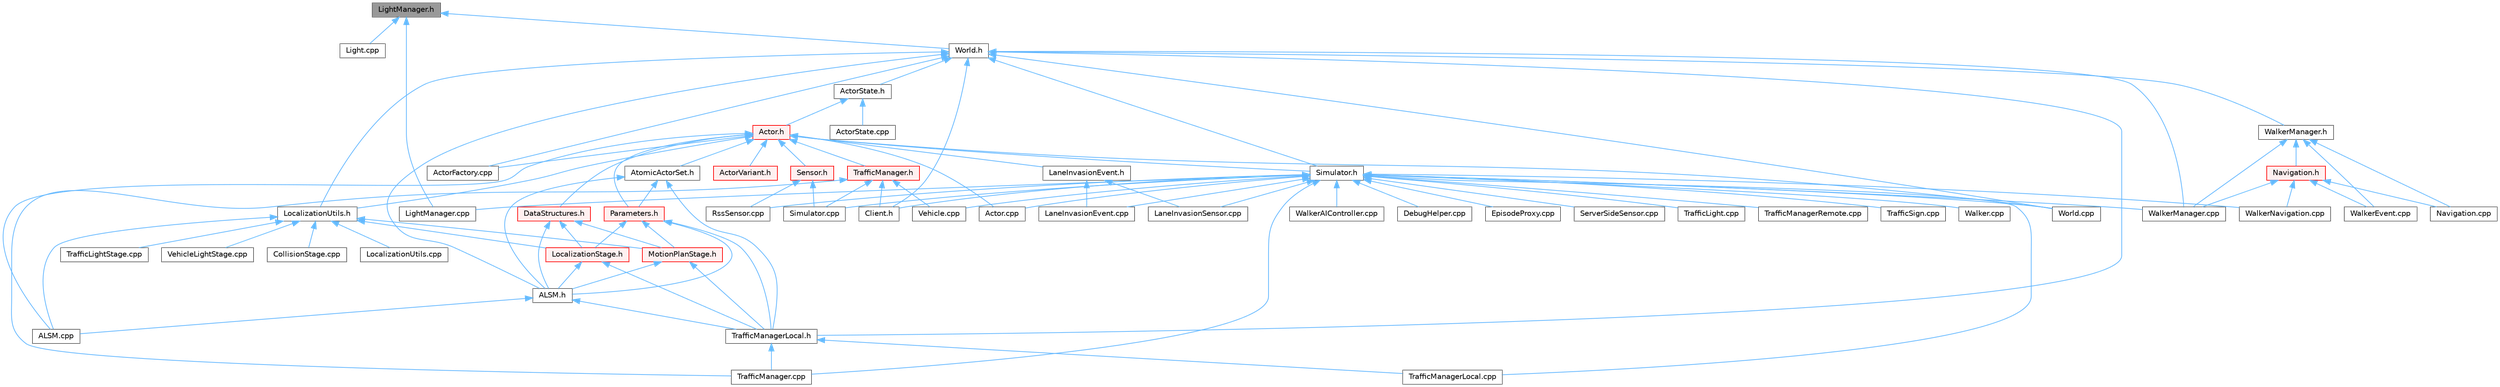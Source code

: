 digraph "LightManager.h"
{
 // INTERACTIVE_SVG=YES
 // LATEX_PDF_SIZE
  bgcolor="transparent";
  edge [fontname=Helvetica,fontsize=10,labelfontname=Helvetica,labelfontsize=10];
  node [fontname=Helvetica,fontsize=10,shape=box,height=0.2,width=0.4];
  Node1 [id="Node000001",label="LightManager.h",height=0.2,width=0.4,color="gray40", fillcolor="grey60", style="filled", fontcolor="black",tooltip=" "];
  Node1 -> Node2 [id="edge1_Node000001_Node000002",dir="back",color="steelblue1",style="solid",tooltip=" "];
  Node2 [id="Node000002",label="Light.cpp",height=0.2,width=0.4,color="grey40", fillcolor="white", style="filled",URL="$d2/d41/Light_8cpp.html",tooltip=" "];
  Node1 -> Node3 [id="edge2_Node000001_Node000003",dir="back",color="steelblue1",style="solid",tooltip=" "];
  Node3 [id="Node000003",label="LightManager.cpp",height=0.2,width=0.4,color="grey40", fillcolor="white", style="filled",URL="$d3/d1d/LightManager_8cpp.html",tooltip=" "];
  Node1 -> Node4 [id="edge3_Node000001_Node000004",dir="back",color="steelblue1",style="solid",tooltip=" "];
  Node4 [id="Node000004",label="World.h",height=0.2,width=0.4,color="grey40", fillcolor="white", style="filled",URL="$dd/d5b/World_8h.html",tooltip=" "];
  Node4 -> Node5 [id="edge4_Node000004_Node000005",dir="back",color="steelblue1",style="solid",tooltip=" "];
  Node5 [id="Node000005",label="ALSM.h",height=0.2,width=0.4,color="grey40", fillcolor="white", style="filled",URL="$dc/d2c/ALSM_8h.html",tooltip=" "];
  Node5 -> Node6 [id="edge5_Node000005_Node000006",dir="back",color="steelblue1",style="solid",tooltip=" "];
  Node6 [id="Node000006",label="ALSM.cpp",height=0.2,width=0.4,color="grey40", fillcolor="white", style="filled",URL="$d9/da8/ALSM_8cpp.html",tooltip=" "];
  Node5 -> Node7 [id="edge6_Node000005_Node000007",dir="back",color="steelblue1",style="solid",tooltip=" "];
  Node7 [id="Node000007",label="TrafficManagerLocal.h",height=0.2,width=0.4,color="grey40", fillcolor="white", style="filled",URL="$db/ddf/TrafficManagerLocal_8h.html",tooltip=" "];
  Node7 -> Node8 [id="edge7_Node000007_Node000008",dir="back",color="steelblue1",style="solid",tooltip=" "];
  Node8 [id="Node000008",label="TrafficManager.cpp",height=0.2,width=0.4,color="grey40", fillcolor="white", style="filled",URL="$db/d04/TrafficManager_8cpp.html",tooltip=" "];
  Node7 -> Node9 [id="edge8_Node000007_Node000009",dir="back",color="steelblue1",style="solid",tooltip=" "];
  Node9 [id="Node000009",label="TrafficManagerLocal.cpp",height=0.2,width=0.4,color="grey40", fillcolor="white", style="filled",URL="$da/d53/TrafficManagerLocal_8cpp.html",tooltip=" "];
  Node4 -> Node10 [id="edge9_Node000004_Node000010",dir="back",color="steelblue1",style="solid",tooltip=" "];
  Node10 [id="Node000010",label="ActorFactory.cpp",height=0.2,width=0.4,color="grey40", fillcolor="white", style="filled",URL="$df/dd6/ActorFactory_8cpp.html",tooltip=" "];
  Node4 -> Node11 [id="edge10_Node000004_Node000011",dir="back",color="steelblue1",style="solid",tooltip=" "];
  Node11 [id="Node000011",label="ActorState.h",height=0.2,width=0.4,color="grey40", fillcolor="white", style="filled",URL="$d4/d22/client_2detail_2ActorState_8h.html",tooltip=" "];
  Node11 -> Node12 [id="edge11_Node000011_Node000012",dir="back",color="steelblue1",style="solid",tooltip=" "];
  Node12 [id="Node000012",label="Actor.h",height=0.2,width=0.4,color="red", fillcolor="#FFF0F0", style="filled",URL="$da/d48/client_2Actor_8h.html",tooltip=" "];
  Node12 -> Node6 [id="edge12_Node000012_Node000006",dir="back",color="steelblue1",style="solid",tooltip=" "];
  Node12 -> Node13 [id="edge13_Node000012_Node000013",dir="back",color="steelblue1",style="solid",tooltip=" "];
  Node13 [id="Node000013",label="Actor.cpp",height=0.2,width=0.4,color="grey40", fillcolor="white", style="filled",URL="$d4/d34/Actor_8cpp.html",tooltip=" "];
  Node12 -> Node10 [id="edge14_Node000012_Node000010",dir="back",color="steelblue1",style="solid",tooltip=" "];
  Node12 -> Node14 [id="edge15_Node000012_Node000014",dir="back",color="steelblue1",style="solid",tooltip=" "];
  Node14 [id="Node000014",label="ActorVariant.h",height=0.2,width=0.4,color="red", fillcolor="#FFF0F0", style="filled",URL="$d9/d0d/ActorVariant_8h.html",tooltip=" "];
  Node12 -> Node41 [id="edge16_Node000012_Node000041",dir="back",color="steelblue1",style="solid",tooltip=" "];
  Node41 [id="Node000041",label="AtomicActorSet.h",height=0.2,width=0.4,color="grey40", fillcolor="white", style="filled",URL="$dd/dfa/AtomicActorSet_8h.html",tooltip=" "];
  Node41 -> Node5 [id="edge17_Node000041_Node000005",dir="back",color="steelblue1",style="solid",tooltip=" "];
  Node41 -> Node42 [id="edge18_Node000041_Node000042",dir="back",color="steelblue1",style="solid",tooltip=" "];
  Node42 [id="Node000042",label="Parameters.h",height=0.2,width=0.4,color="red", fillcolor="#FFF0F0", style="filled",URL="$d9/dd7/Parameters_8h.html",tooltip=" "];
  Node42 -> Node5 [id="edge19_Node000042_Node000005",dir="back",color="steelblue1",style="solid",tooltip=" "];
  Node42 -> Node20 [id="edge20_Node000042_Node000020",dir="back",color="steelblue1",style="solid",tooltip=" "];
  Node20 [id="Node000020",label="LocalizationStage.h",height=0.2,width=0.4,color="red", fillcolor="#FFF0F0", style="filled",URL="$d9/df4/LocalizationStage_8h.html",tooltip=" "];
  Node20 -> Node5 [id="edge21_Node000020_Node000005",dir="back",color="steelblue1",style="solid",tooltip=" "];
  Node20 -> Node7 [id="edge22_Node000020_Node000007",dir="back",color="steelblue1",style="solid",tooltip=" "];
  Node42 -> Node23 [id="edge23_Node000042_Node000023",dir="back",color="steelblue1",style="solid",tooltip=" "];
  Node23 [id="Node000023",label="MotionPlanStage.h",height=0.2,width=0.4,color="red", fillcolor="#FFF0F0", style="filled",URL="$d3/d00/MotionPlanStage_8h.html",tooltip=" "];
  Node23 -> Node5 [id="edge24_Node000023_Node000005",dir="back",color="steelblue1",style="solid",tooltip=" "];
  Node23 -> Node7 [id="edge25_Node000023_Node000007",dir="back",color="steelblue1",style="solid",tooltip=" "];
  Node42 -> Node7 [id="edge26_Node000042_Node000007",dir="back",color="steelblue1",style="solid",tooltip=" "];
  Node41 -> Node7 [id="edge27_Node000041_Node000007",dir="back",color="steelblue1",style="solid",tooltip=" "];
  Node12 -> Node47 [id="edge28_Node000012_Node000047",dir="back",color="steelblue1",style="solid",tooltip=" "];
  Node47 [id="Node000047",label="DataStructures.h",height=0.2,width=0.4,color="red", fillcolor="#FFF0F0", style="filled",URL="$d0/d49/DataStructures_8h.html",tooltip=" "];
  Node47 -> Node5 [id="edge29_Node000047_Node000005",dir="back",color="steelblue1",style="solid",tooltip=" "];
  Node47 -> Node20 [id="edge30_Node000047_Node000020",dir="back",color="steelblue1",style="solid",tooltip=" "];
  Node47 -> Node23 [id="edge31_Node000047_Node000023",dir="back",color="steelblue1",style="solid",tooltip=" "];
  Node12 -> Node51 [id="edge32_Node000012_Node000051",dir="back",color="steelblue1",style="solid",tooltip=" "];
  Node51 [id="Node000051",label="LaneInvasionEvent.h",height=0.2,width=0.4,color="grey40", fillcolor="white", style="filled",URL="$de/d3a/LaneInvasionEvent_8h.html",tooltip=" "];
  Node51 -> Node52 [id="edge33_Node000051_Node000052",dir="back",color="steelblue1",style="solid",tooltip=" "];
  Node52 [id="Node000052",label="LaneInvasionEvent.cpp",height=0.2,width=0.4,color="grey40", fillcolor="white", style="filled",URL="$d6/d75/LaneInvasionEvent_8cpp.html",tooltip=" "];
  Node51 -> Node53 [id="edge34_Node000051_Node000053",dir="back",color="steelblue1",style="solid",tooltip=" "];
  Node53 [id="Node000053",label="LaneInvasionSensor.cpp",height=0.2,width=0.4,color="grey40", fillcolor="white", style="filled",URL="$dd/dbc/LibCarla_2source_2carla_2client_2LaneInvasionSensor_8cpp.html",tooltip=" "];
  Node12 -> Node18 [id="edge35_Node000012_Node000018",dir="back",color="steelblue1",style="solid",tooltip=" "];
  Node18 [id="Node000018",label="LocalizationUtils.h",height=0.2,width=0.4,color="grey40", fillcolor="white", style="filled",URL="$d2/d84/LocalizationUtils_8h.html",tooltip=" "];
  Node18 -> Node6 [id="edge36_Node000018_Node000006",dir="back",color="steelblue1",style="solid",tooltip=" "];
  Node18 -> Node19 [id="edge37_Node000018_Node000019",dir="back",color="steelblue1",style="solid",tooltip=" "];
  Node19 [id="Node000019",label="CollisionStage.cpp",height=0.2,width=0.4,color="grey40", fillcolor="white", style="filled",URL="$db/da2/CollisionStage_8cpp.html",tooltip=" "];
  Node18 -> Node20 [id="edge38_Node000018_Node000020",dir="back",color="steelblue1",style="solid",tooltip=" "];
  Node18 -> Node22 [id="edge39_Node000018_Node000022",dir="back",color="steelblue1",style="solid",tooltip=" "];
  Node22 [id="Node000022",label="LocalizationUtils.cpp",height=0.2,width=0.4,color="grey40", fillcolor="white", style="filled",URL="$d1/dd6/LocalizationUtils_8cpp.html",tooltip=" "];
  Node18 -> Node23 [id="edge40_Node000018_Node000023",dir="back",color="steelblue1",style="solid",tooltip=" "];
  Node18 -> Node25 [id="edge41_Node000018_Node000025",dir="back",color="steelblue1",style="solid",tooltip=" "];
  Node25 [id="Node000025",label="TrafficLightStage.cpp",height=0.2,width=0.4,color="grey40", fillcolor="white", style="filled",URL="$dc/d13/TrafficLightStage_8cpp.html",tooltip=" "];
  Node18 -> Node26 [id="edge42_Node000018_Node000026",dir="back",color="steelblue1",style="solid",tooltip=" "];
  Node26 [id="Node000026",label="VehicleLightStage.cpp",height=0.2,width=0.4,color="grey40", fillcolor="white", style="filled",URL="$d2/d11/VehicleLightStage_8cpp.html",tooltip=" "];
  Node12 -> Node42 [id="edge43_Node000012_Node000042",dir="back",color="steelblue1",style="solid",tooltip=" "];
  Node12 -> Node54 [id="edge44_Node000012_Node000054",dir="back",color="steelblue1",style="solid",tooltip=" "];
  Node54 [id="Node000054",label="Sensor.h",height=0.2,width=0.4,color="red", fillcolor="#FFF0F0", style="filled",URL="$d8/d58/LibCarla_2source_2carla_2client_2Sensor_8h.html",tooltip=" "];
  Node54 -> Node30 [id="edge45_Node000054_Node000030",dir="back",color="steelblue1",style="solid",tooltip=" "];
  Node30 [id="Node000030",label="RssSensor.cpp",height=0.2,width=0.4,color="grey40", fillcolor="white", style="filled",URL="$d8/d77/LibCarla_2source_2carla_2rss_2RssSensor_8cpp.html",tooltip=" "];
  Node54 -> Node60 [id="edge46_Node000054_Node000060",dir="back",color="steelblue1",style="solid",tooltip=" "];
  Node60 [id="Node000060",label="Simulator.cpp",height=0.2,width=0.4,color="grey40", fillcolor="white", style="filled",URL="$d2/d0c/Simulator_8cpp.html",tooltip=" "];
  Node12 -> Node61 [id="edge47_Node000012_Node000061",dir="back",color="steelblue1",style="solid",tooltip=" "];
  Node61 [id="Node000061",label="Simulator.h",height=0.2,width=0.4,color="grey40", fillcolor="white", style="filled",URL="$d6/d4a/Simulator_8h.html",tooltip=" "];
  Node61 -> Node13 [id="edge48_Node000061_Node000013",dir="back",color="steelblue1",style="solid",tooltip=" "];
  Node61 -> Node62 [id="edge49_Node000061_Node000062",dir="back",color="steelblue1",style="solid",tooltip=" "];
  Node62 [id="Node000062",label="Client.h",height=0.2,width=0.4,color="grey40", fillcolor="white", style="filled",URL="$dd/de3/client_2Client_8h.html",tooltip=" "];
  Node61 -> Node63 [id="edge50_Node000061_Node000063",dir="back",color="steelblue1",style="solid",tooltip=" "];
  Node63 [id="Node000063",label="DebugHelper.cpp",height=0.2,width=0.4,color="grey40", fillcolor="white", style="filled",URL="$d2/d01/DebugHelper_8cpp.html",tooltip=" "];
  Node61 -> Node64 [id="edge51_Node000061_Node000064",dir="back",color="steelblue1",style="solid",tooltip=" "];
  Node64 [id="Node000064",label="EpisodeProxy.cpp",height=0.2,width=0.4,color="grey40", fillcolor="white", style="filled",URL="$d2/d6b/EpisodeProxy_8cpp.html",tooltip=" "];
  Node61 -> Node52 [id="edge52_Node000061_Node000052",dir="back",color="steelblue1",style="solid",tooltip=" "];
  Node61 -> Node53 [id="edge53_Node000061_Node000053",dir="back",color="steelblue1",style="solid",tooltip=" "];
  Node61 -> Node3 [id="edge54_Node000061_Node000003",dir="back",color="steelblue1",style="solid",tooltip=" "];
  Node61 -> Node30 [id="edge55_Node000061_Node000030",dir="back",color="steelblue1",style="solid",tooltip=" "];
  Node61 -> Node59 [id="edge56_Node000061_Node000059",dir="back",color="steelblue1",style="solid",tooltip=" "];
  Node59 [id="Node000059",label="ServerSideSensor.cpp",height=0.2,width=0.4,color="grey40", fillcolor="white", style="filled",URL="$d1/da0/ServerSideSensor_8cpp.html",tooltip=" "];
  Node61 -> Node60 [id="edge57_Node000061_Node000060",dir="back",color="steelblue1",style="solid",tooltip=" "];
  Node61 -> Node32 [id="edge58_Node000061_Node000032",dir="back",color="steelblue1",style="solid",tooltip=" "];
  Node32 [id="Node000032",label="TrafficLight.cpp",height=0.2,width=0.4,color="grey40", fillcolor="white", style="filled",URL="$dd/d90/TrafficLight_8cpp.html",tooltip=" "];
  Node61 -> Node8 [id="edge59_Node000061_Node000008",dir="back",color="steelblue1",style="solid",tooltip=" "];
  Node61 -> Node9 [id="edge60_Node000061_Node000009",dir="back",color="steelblue1",style="solid",tooltip=" "];
  Node61 -> Node65 [id="edge61_Node000061_Node000065",dir="back",color="steelblue1",style="solid",tooltip=" "];
  Node65 [id="Node000065",label="TrafficManagerRemote.cpp",height=0.2,width=0.4,color="grey40", fillcolor="white", style="filled",URL="$d6/d82/TrafficManagerRemote_8cpp.html",tooltip=" "];
  Node61 -> Node33 [id="edge62_Node000061_Node000033",dir="back",color="steelblue1",style="solid",tooltip=" "];
  Node33 [id="Node000033",label="TrafficSign.cpp",height=0.2,width=0.4,color="grey40", fillcolor="white", style="filled",URL="$d1/d40/TrafficSign_8cpp.html",tooltip=" "];
  Node61 -> Node34 [id="edge63_Node000061_Node000034",dir="back",color="steelblue1",style="solid",tooltip=" "];
  Node34 [id="Node000034",label="Vehicle.cpp",height=0.2,width=0.4,color="grey40", fillcolor="white", style="filled",URL="$d0/d27/Vehicle_8cpp.html",tooltip=" "];
  Node61 -> Node66 [id="edge64_Node000061_Node000066",dir="back",color="steelblue1",style="solid",tooltip=" "];
  Node66 [id="Node000066",label="Walker.cpp",height=0.2,width=0.4,color="grey40", fillcolor="white", style="filled",URL="$d6/db6/Walker_8cpp.html",tooltip=" "];
  Node61 -> Node67 [id="edge65_Node000061_Node000067",dir="back",color="steelblue1",style="solid",tooltip=" "];
  Node67 [id="Node000067",label="WalkerAIController.cpp",height=0.2,width=0.4,color="grey40", fillcolor="white", style="filled",URL="$de/d69/WalkerAIController_8cpp.html",tooltip=" "];
  Node61 -> Node68 [id="edge66_Node000061_Node000068",dir="back",color="steelblue1",style="solid",tooltip=" "];
  Node68 [id="Node000068",label="WalkerManager.cpp",height=0.2,width=0.4,color="grey40", fillcolor="white", style="filled",URL="$d2/dbb/WalkerManager_8cpp.html",tooltip=" "];
  Node61 -> Node69 [id="edge67_Node000061_Node000069",dir="back",color="steelblue1",style="solid",tooltip=" "];
  Node69 [id="Node000069",label="WalkerNavigation.cpp",height=0.2,width=0.4,color="grey40", fillcolor="white", style="filled",URL="$de/d84/WalkerNavigation_8cpp.html",tooltip=" "];
  Node61 -> Node35 [id="edge68_Node000061_Node000035",dir="back",color="steelblue1",style="solid",tooltip=" "];
  Node35 [id="Node000035",label="World.cpp",height=0.2,width=0.4,color="grey40", fillcolor="white", style="filled",URL="$d7/dfe/World_8cpp.html",tooltip=" "];
  Node12 -> Node70 [id="edge69_Node000012_Node000070",dir="back",color="steelblue1",style="solid",tooltip=" "];
  Node70 [id="Node000070",label="TrafficManager.h",height=0.2,width=0.4,color="red", fillcolor="#FFF0F0", style="filled",URL="$da/dfd/TrafficManager_8h.html",tooltip=" "];
  Node70 -> Node62 [id="edge70_Node000070_Node000062",dir="back",color="steelblue1",style="solid",tooltip=" "];
  Node70 -> Node60 [id="edge71_Node000070_Node000060",dir="back",color="steelblue1",style="solid",tooltip=" "];
  Node70 -> Node8 [id="edge72_Node000070_Node000008",dir="back",color="steelblue1",style="solid",tooltip=" "];
  Node70 -> Node34 [id="edge73_Node000070_Node000034",dir="back",color="steelblue1",style="solid",tooltip=" "];
  Node12 -> Node35 [id="edge74_Node000012_Node000035",dir="back",color="steelblue1",style="solid",tooltip=" "];
  Node11 -> Node84 [id="edge75_Node000011_Node000084",dir="back",color="steelblue1",style="solid",tooltip=" "];
  Node84 [id="Node000084",label="ActorState.cpp",height=0.2,width=0.4,color="grey40", fillcolor="white", style="filled",URL="$d6/de7/ActorState_8cpp.html",tooltip=" "];
  Node4 -> Node62 [id="edge76_Node000004_Node000062",dir="back",color="steelblue1",style="solid",tooltip=" "];
  Node4 -> Node18 [id="edge77_Node000004_Node000018",dir="back",color="steelblue1",style="solid",tooltip=" "];
  Node4 -> Node61 [id="edge78_Node000004_Node000061",dir="back",color="steelblue1",style="solid",tooltip=" "];
  Node4 -> Node7 [id="edge79_Node000004_Node000007",dir="back",color="steelblue1",style="solid",tooltip=" "];
  Node4 -> Node68 [id="edge80_Node000004_Node000068",dir="back",color="steelblue1",style="solid",tooltip=" "];
  Node4 -> Node77 [id="edge81_Node000004_Node000077",dir="back",color="steelblue1",style="solid",tooltip=" "];
  Node77 [id="Node000077",label="WalkerManager.h",height=0.2,width=0.4,color="grey40", fillcolor="white", style="filled",URL="$df/d64/WalkerManager_8h.html",tooltip=" "];
  Node77 -> Node78 [id="edge82_Node000077_Node000078",dir="back",color="steelblue1",style="solid",tooltip=" "];
  Node78 [id="Node000078",label="Navigation.cpp",height=0.2,width=0.4,color="grey40", fillcolor="white", style="filled",URL="$d5/d9c/Navigation_8cpp.html",tooltip=" "];
  Node77 -> Node79 [id="edge83_Node000077_Node000079",dir="back",color="steelblue1",style="solid",tooltip=" "];
  Node79 [id="Node000079",label="Navigation.h",height=0.2,width=0.4,color="red", fillcolor="#FFF0F0", style="filled",URL="$d0/d36/Navigation_8h.html",tooltip=" "];
  Node79 -> Node78 [id="edge84_Node000079_Node000078",dir="back",color="steelblue1",style="solid",tooltip=" "];
  Node79 -> Node80 [id="edge85_Node000079_Node000080",dir="back",color="steelblue1",style="solid",tooltip=" "];
  Node80 [id="Node000080",label="WalkerEvent.cpp",height=0.2,width=0.4,color="grey40", fillcolor="white", style="filled",URL="$de/db9/WalkerEvent_8cpp.html",tooltip=" "];
  Node79 -> Node68 [id="edge86_Node000079_Node000068",dir="back",color="steelblue1",style="solid",tooltip=" "];
  Node79 -> Node69 [id="edge87_Node000079_Node000069",dir="back",color="steelblue1",style="solid",tooltip=" "];
  Node77 -> Node80 [id="edge88_Node000077_Node000080",dir="back",color="steelblue1",style="solid",tooltip=" "];
  Node77 -> Node68 [id="edge89_Node000077_Node000068",dir="back",color="steelblue1",style="solid",tooltip=" "];
  Node4 -> Node35 [id="edge90_Node000004_Node000035",dir="back",color="steelblue1",style="solid",tooltip=" "];
}
